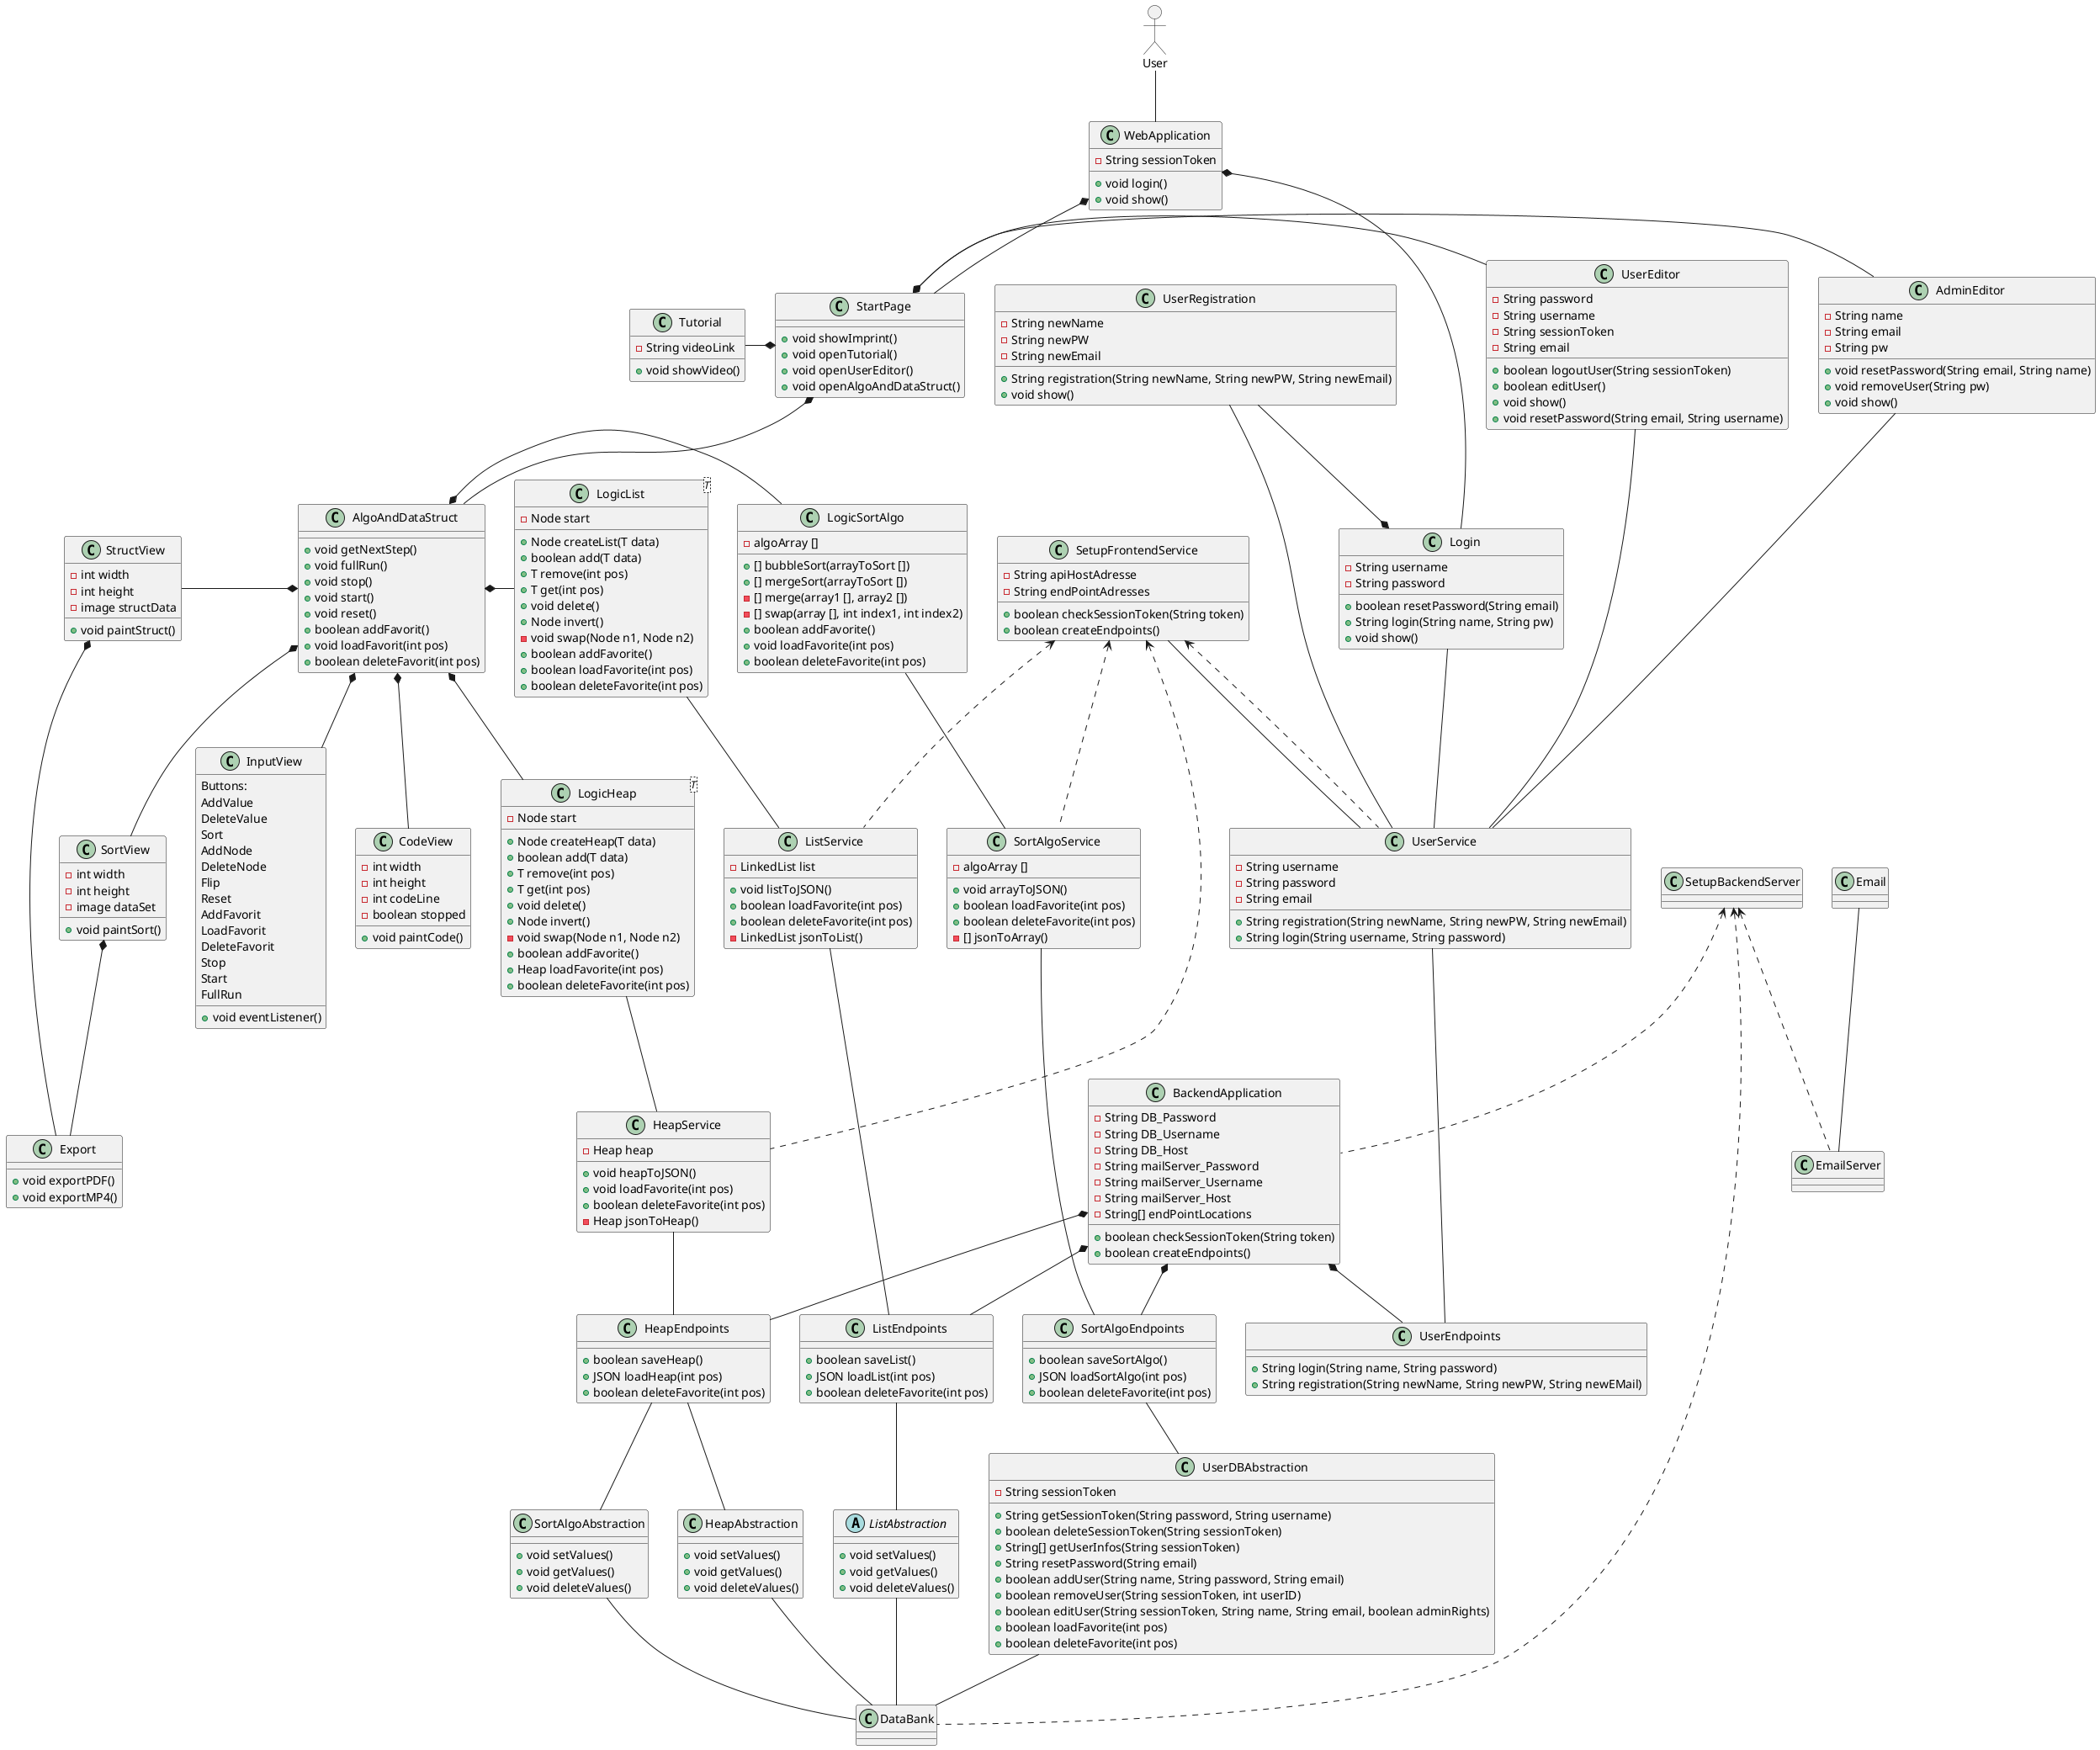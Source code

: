 @startuml
allowmixing

actor User

class WebApplication {
  -String sessionToken

  +void login()
  +void show()
}

class StartPage {

  +void showImprint()
  +void openTutorial()
  +void openUserEditor()
  +void openAlgoAndDataStruct()
}

class UserRegistration {
  -String newName
  -String newPW
  -String newEmail

  +String registration(String newName, String newPW, String newEmail)
  +void show()
}

class Login {
  -String username
  -String password

  +boolean resetPassword(String email)
  +String login(String name, String pw)
  +void show()
}

class AdminEditor {
  -String name
  -String email
  -String pw

  +void resetPassword(String email, String name)
  +void removeUser(String pw)
  +void show()
}

class UserEditor {
  -String password
  -String username
  -String sessionToken
  -String email

  +boolean logoutUser(String sessionToken)
  +boolean editUser()
  +void show()
  +void resetPassword(String email, String username)
}

class Tutorial {
  -String videoLink

  +void showVideo()
}

class AlgoAndDataStruct {

  +void getNextStep()
  +void fullRun()
  +void stop()
  +void start()
  +void reset()
  +boolean addFavorit()
  +void loadFavorit(int pos)
  +boolean deleteFavorit(int pos)
}

class SortView {
  -int width
  -int height
  -image dataSet

  +void paintSort()
}

class StructView {
  -int width
  -int height
  -image structData

  +void paintStruct()
}

class InputView {
  Buttons:
   AddValue
   DeleteValue
   Sort
   AddNode
   DeleteNode
   Flip
   Reset
   AddFavorit
   LoadFavorit
   DeleteFavorit
   Stop
   Start
   FullRun

  +void eventListener()
}

class CodeView {
  -int width
  -int height
  -int codeLine
  -boolean stopped

  +void paintCode()
}

class Export {
  +void exportPDF()
  +void exportMP4()
}

class UserService {
  -String username
  -String password
  -String email

  +String registration(String newName, String newPW, String newEmail)
  +String login(String username, String password)
}

class LogicSortAlgo {
  -algoArray []

  +[] bubbleSort(arrayToSort [])
  +[] mergeSort(arrayToSort [])
  -[] merge(array1 [], array2 [])
  -[] swap(array [], int index1, int index2)
  +boolean addFavorite()
  +void loadFavorite(int pos)
  +boolean deleteFavorite(int pos)
}

class LogicHeap <T> {
  -Node start

  +Node createHeap(T data)
  +boolean add(T data)
  +T remove(int pos)
  +T get(int pos)
  +void delete()
  +Node invert()
  -void swap(Node n1, Node n2)
  +boolean addFavorite()
  +Heap loadFavorite(int pos)
  +boolean deleteFavorite(int pos)
}

class LogicList <T> {
  -Node start

  +Node createList(T data)
  +boolean add(T data)
  +T remove(int pos)
  +T get(int pos)
  +void delete()
  +Node invert()
  -void swap(Node n1, Node n2)
  +boolean addFavorite()
  +boolean loadFavorite(int pos)
  +boolean deleteFavorite(int pos)
}


class SortAlgoService {
  -algoArray []

  +void arrayToJSON()
  +boolean loadFavorite(int pos)
  +boolean deleteFavorite(int pos)
  -[] jsonToArray()
}

class HeapService {
  -Heap heap

  +void heapToJSON()
  +void loadFavorite(int pos)
  +boolean deleteFavorite(int pos)
  -Heap jsonToHeap()
}

class ListService {
  -LinkedList list

  +void listToJSON()
  +boolean loadFavorite(int pos)
  +boolean deleteFavorite(int pos)
  -LinkedList jsonToList()
}

class SetupFrontendService {
  -String apiHostAdresse
  -String endPointAdresses

  +boolean checkSessionToken(String token)
  +boolean createEndpoints()
}

class BackendApplication {
  -String DB_Password
  -String DB_Username
  -String DB_Host
  -String mailServer_Password
  -String mailServer_Username
  -String mailServer_Host
  -String[] endPointLocations

  +boolean checkSessionToken(String token)
  +boolean createEndpoints()
}


class UserEndpoints {

  +String login(String name, String password)
  +String registration(String newName, String newPW, String newEMail)
}

class SortAlgoEndpoints {

  +boolean saveSortAlgo()
  +JSON loadSortAlgo(int pos)
  +boolean deleteFavorite(int pos)
}

class HeapEndpoints {

  +boolean saveHeap()
  +JSON loadHeap(int pos)
  +boolean deleteFavorite(int pos)
}


class ListEndpoints {

  +boolean saveList()
  +JSON loadList(int pos)
  +boolean deleteFavorite(int pos)
}

class UserDBAbstraction {
  -String sessionToken

  +String getSessionToken(String password, String username)
  +boolean deleteSessionToken(String sessionToken)
  +String[] getUserInfos(String sessionToken)
  +String resetPassword(String email)
  +boolean addUser(String name, String password, String email)
  +boolean removeUser(String sessionToken, int userID)
  +boolean editUser(String sessionToken, String name, String email, boolean adminRights)
  +boolean loadFavorite(int pos)
  +boolean deleteFavorite(int pos)

}

class SortAlgoAbstraction {

  +void setValues()
  +void getValues()
  +void deleteValues()
}


class HeapAbstraction {

  +void setValues()
  +void getValues()
  +void deleteValues()
}

abstract class ListAbstraction {

  +void setValues()
  +void getValues()
  +void deleteValues()
}



User -- WebApplication

WebApplication *-right- Login
WebApplication *-- StartPage

StartPage *-- AlgoAndDataStruct
StartPage *-left- Tutorial
StartPage *-right- AdminEditor
StartPage *-right- UserEditor

UserRegistration --* Login
Login -- UserService
AdminEditor -- UserService
UserEditor -- UserService
UserRegistration -- UserService
SetupFrontendService -- UserService

AlgoAndDataStruct *-down-  CodeView
AlgoAndDataStruct *-down-  SortView
AlgoAndDataStruct *-down-  InputView
AlgoAndDataStruct *-left-  StructView


SortView *-- Export
StructView *-- Export


AlgoAndDataStruct *-right- LogicSortAlgo
AlgoAndDataStruct *-- LogicHeap
AlgoAndDataStruct *-right- LogicList

LogicSortAlgo -- SortAlgoService
LogicHeap -- HeapService
LogicList -- ListService

SetupFrontendService <.. SortAlgoService
SetupFrontendService <.. HeapService
SetupFrontendService <.. ListService
SetupFrontendService <.. UserService

SortAlgoService -- SortAlgoEndpoints
HeapService -- HeapEndpoints
ListService -- ListEndpoints
UserService -- UserEndpoints

BackendApplication *-- SortAlgoEndpoints
BackendApplication *-- HeapEndpoints
BackendApplication *-- ListEndpoints
BackendApplication *-- UserEndpoints

HeapEndpoints -- SortAlgoAbstraction
HeapEndpoints -- HeapAbstraction
ListEndpoints -- ListAbstraction
SortAlgoEndpoints -- UserDBAbstraction

SortAlgoAbstraction -- DataBank
HeapAbstraction -- DataBank
ListAbstraction -- DataBank
UserDBAbstraction -- DataBank

Email -- EmailServer

SetupBackendServer <.. EmailServer
SetupBackendServer <.. BackendApplication

SetupBackendServer <.. DataBank
@enduml
